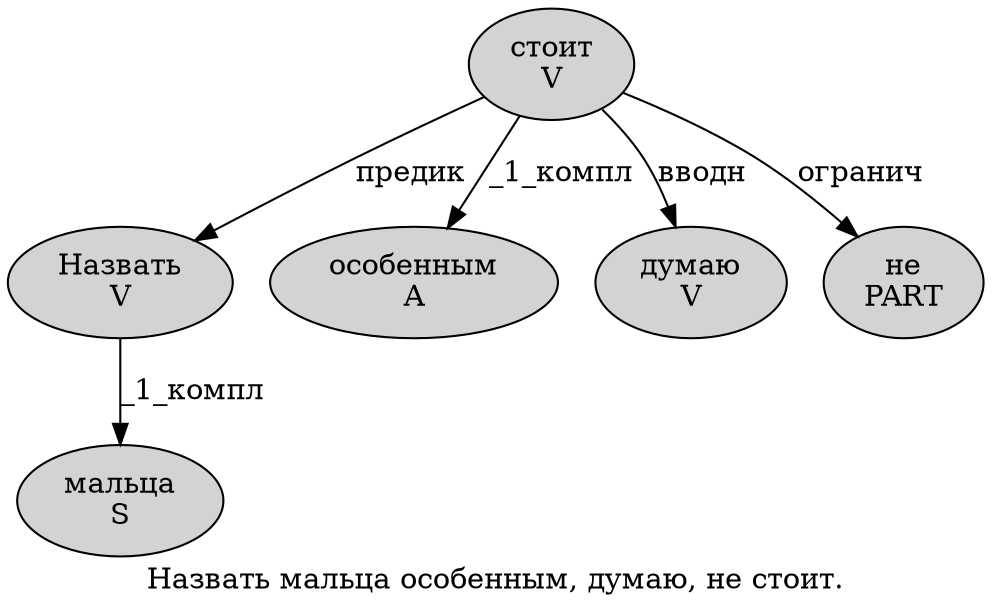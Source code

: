 digraph SENTENCE_4128 {
	graph [label="Назвать мальца особенным, думаю, не стоит."]
	node [style=filled]
		0 [label="Назвать
V" color="" fillcolor=lightgray penwidth=1 shape=ellipse]
		1 [label="мальца
S" color="" fillcolor=lightgray penwidth=1 shape=ellipse]
		2 [label="особенным
A" color="" fillcolor=lightgray penwidth=1 shape=ellipse]
		4 [label="думаю
V" color="" fillcolor=lightgray penwidth=1 shape=ellipse]
		6 [label="не
PART" color="" fillcolor=lightgray penwidth=1 shape=ellipse]
		7 [label="стоит
V" color="" fillcolor=lightgray penwidth=1 shape=ellipse]
			0 -> 1 [label="_1_компл"]
			7 -> 0 [label="предик"]
			7 -> 2 [label="_1_компл"]
			7 -> 4 [label="вводн"]
			7 -> 6 [label="огранич"]
}